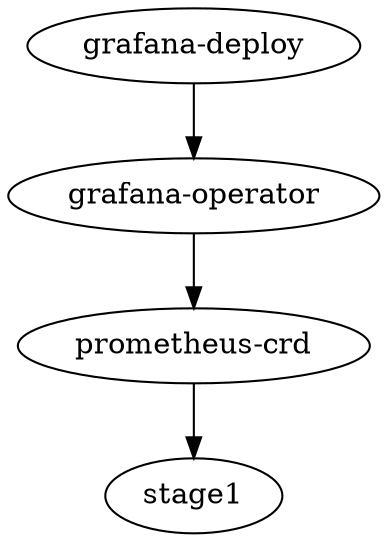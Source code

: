 digraph {
    "grafana-operator" -> "prometheus-crd" -> "stage1"
    "grafana-deploy" -> "grafana-operator"
}
